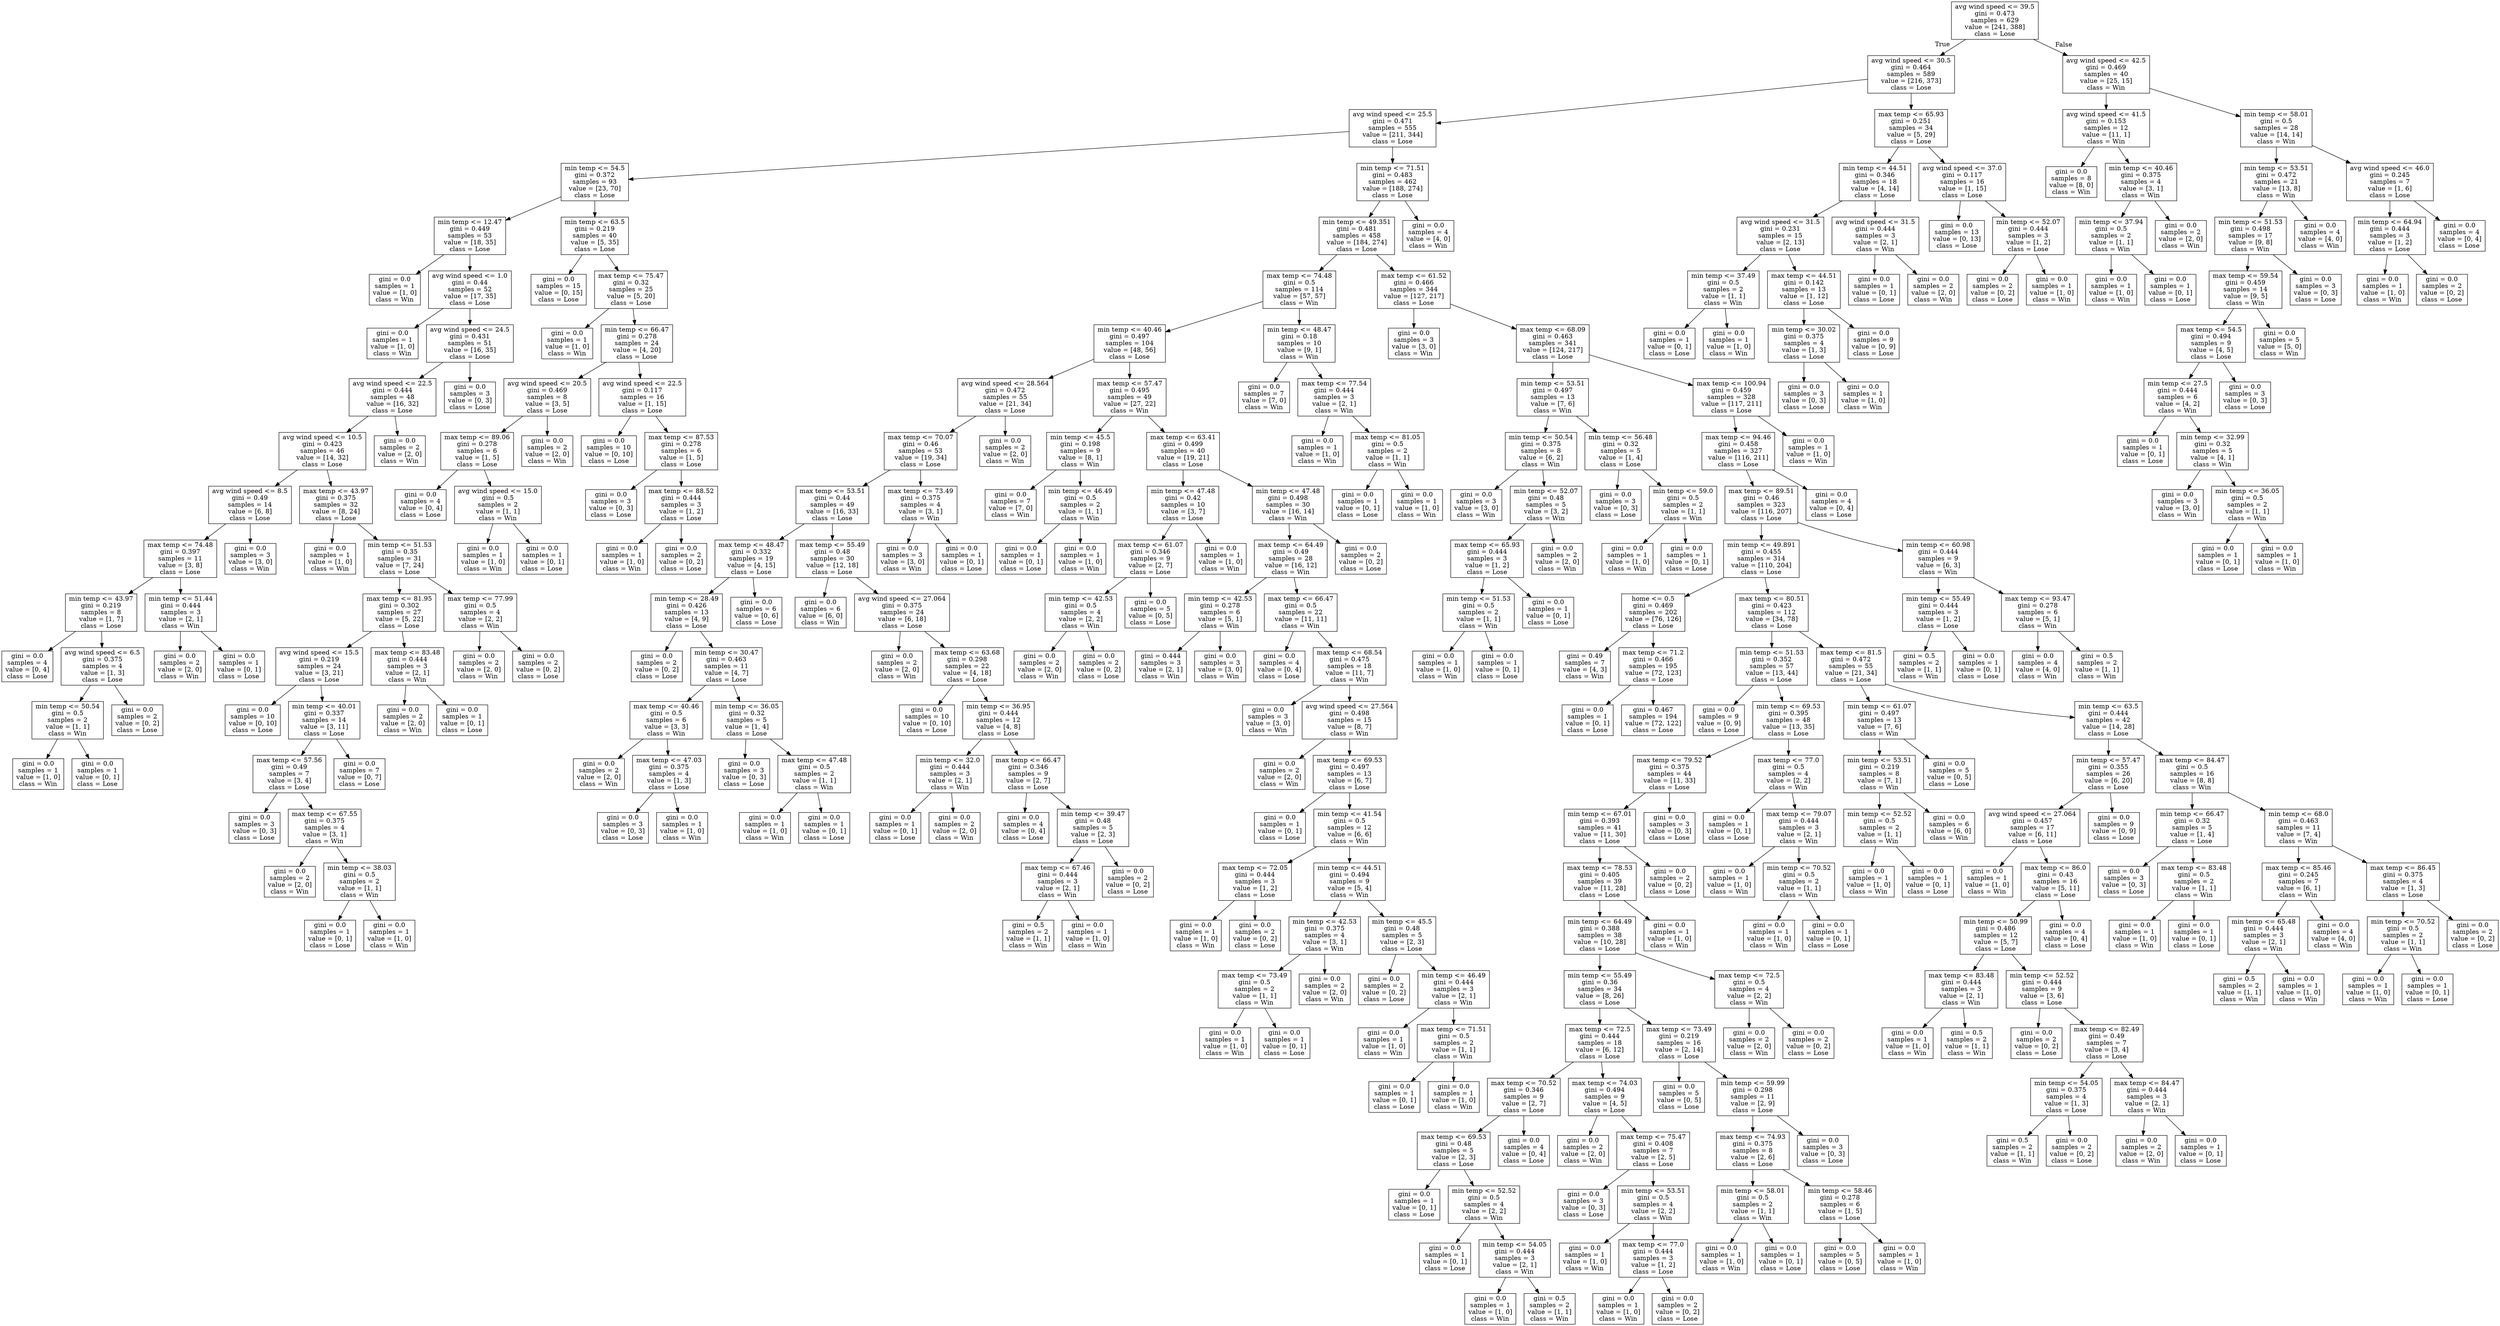 digraph Tree {
node [shape=box] ;
0 [label="avg wind speed <= 39.5\ngini = 0.473\nsamples = 629\nvalue = [241, 388]\nclass = Lose"] ;
1 [label="avg wind speed <= 30.5\ngini = 0.464\nsamples = 589\nvalue = [216, 373]\nclass = Lose"] ;
0 -> 1 [labeldistance=2.5, labelangle=45, headlabel="True"] ;
2 [label="avg wind speed <= 25.5\ngini = 0.471\nsamples = 555\nvalue = [211, 344]\nclass = Lose"] ;
1 -> 2 ;
3 [label="min temp <= 54.5\ngini = 0.372\nsamples = 93\nvalue = [23, 70]\nclass = Lose"] ;
2 -> 3 ;
4 [label="min temp <= 12.47\ngini = 0.449\nsamples = 53\nvalue = [18, 35]\nclass = Lose"] ;
3 -> 4 ;
5 [label="gini = 0.0\nsamples = 1\nvalue = [1, 0]\nclass = Win"] ;
4 -> 5 ;
6 [label="avg wind speed <= 1.0\ngini = 0.44\nsamples = 52\nvalue = [17, 35]\nclass = Lose"] ;
4 -> 6 ;
7 [label="gini = 0.0\nsamples = 1\nvalue = [1, 0]\nclass = Win"] ;
6 -> 7 ;
8 [label="avg wind speed <= 24.5\ngini = 0.431\nsamples = 51\nvalue = [16, 35]\nclass = Lose"] ;
6 -> 8 ;
9 [label="avg wind speed <= 22.5\ngini = 0.444\nsamples = 48\nvalue = [16, 32]\nclass = Lose"] ;
8 -> 9 ;
10 [label="avg wind speed <= 10.5\ngini = 0.423\nsamples = 46\nvalue = [14, 32]\nclass = Lose"] ;
9 -> 10 ;
11 [label="avg wind speed <= 8.5\ngini = 0.49\nsamples = 14\nvalue = [6, 8]\nclass = Lose"] ;
10 -> 11 ;
12 [label="max temp <= 74.48\ngini = 0.397\nsamples = 11\nvalue = [3, 8]\nclass = Lose"] ;
11 -> 12 ;
13 [label="min temp <= 43.97\ngini = 0.219\nsamples = 8\nvalue = [1, 7]\nclass = Lose"] ;
12 -> 13 ;
14 [label="gini = 0.0\nsamples = 4\nvalue = [0, 4]\nclass = Lose"] ;
13 -> 14 ;
15 [label="avg wind speed <= 6.5\ngini = 0.375\nsamples = 4\nvalue = [1, 3]\nclass = Lose"] ;
13 -> 15 ;
16 [label="min temp <= 50.54\ngini = 0.5\nsamples = 2\nvalue = [1, 1]\nclass = Win"] ;
15 -> 16 ;
17 [label="gini = 0.0\nsamples = 1\nvalue = [1, 0]\nclass = Win"] ;
16 -> 17 ;
18 [label="gini = 0.0\nsamples = 1\nvalue = [0, 1]\nclass = Lose"] ;
16 -> 18 ;
19 [label="gini = 0.0\nsamples = 2\nvalue = [0, 2]\nclass = Lose"] ;
15 -> 19 ;
20 [label="min temp <= 51.44\ngini = 0.444\nsamples = 3\nvalue = [2, 1]\nclass = Win"] ;
12 -> 20 ;
21 [label="gini = 0.0\nsamples = 2\nvalue = [2, 0]\nclass = Win"] ;
20 -> 21 ;
22 [label="gini = 0.0\nsamples = 1\nvalue = [0, 1]\nclass = Lose"] ;
20 -> 22 ;
23 [label="gini = 0.0\nsamples = 3\nvalue = [3, 0]\nclass = Win"] ;
11 -> 23 ;
24 [label="max temp <= 43.97\ngini = 0.375\nsamples = 32\nvalue = [8, 24]\nclass = Lose"] ;
10 -> 24 ;
25 [label="gini = 0.0\nsamples = 1\nvalue = [1, 0]\nclass = Win"] ;
24 -> 25 ;
26 [label="min temp <= 51.53\ngini = 0.35\nsamples = 31\nvalue = [7, 24]\nclass = Lose"] ;
24 -> 26 ;
27 [label="max temp <= 81.95\ngini = 0.302\nsamples = 27\nvalue = [5, 22]\nclass = Lose"] ;
26 -> 27 ;
28 [label="avg wind speed <= 15.5\ngini = 0.219\nsamples = 24\nvalue = [3, 21]\nclass = Lose"] ;
27 -> 28 ;
29 [label="gini = 0.0\nsamples = 10\nvalue = [0, 10]\nclass = Lose"] ;
28 -> 29 ;
30 [label="min temp <= 40.01\ngini = 0.337\nsamples = 14\nvalue = [3, 11]\nclass = Lose"] ;
28 -> 30 ;
31 [label="max temp <= 57.56\ngini = 0.49\nsamples = 7\nvalue = [3, 4]\nclass = Lose"] ;
30 -> 31 ;
32 [label="gini = 0.0\nsamples = 3\nvalue = [0, 3]\nclass = Lose"] ;
31 -> 32 ;
33 [label="max temp <= 67.55\ngini = 0.375\nsamples = 4\nvalue = [3, 1]\nclass = Win"] ;
31 -> 33 ;
34 [label="gini = 0.0\nsamples = 2\nvalue = [2, 0]\nclass = Win"] ;
33 -> 34 ;
35 [label="min temp <= 38.03\ngini = 0.5\nsamples = 2\nvalue = [1, 1]\nclass = Win"] ;
33 -> 35 ;
36 [label="gini = 0.0\nsamples = 1\nvalue = [0, 1]\nclass = Lose"] ;
35 -> 36 ;
37 [label="gini = 0.0\nsamples = 1\nvalue = [1, 0]\nclass = Win"] ;
35 -> 37 ;
38 [label="gini = 0.0\nsamples = 7\nvalue = [0, 7]\nclass = Lose"] ;
30 -> 38 ;
39 [label="max temp <= 83.48\ngini = 0.444\nsamples = 3\nvalue = [2, 1]\nclass = Win"] ;
27 -> 39 ;
40 [label="gini = 0.0\nsamples = 2\nvalue = [2, 0]\nclass = Win"] ;
39 -> 40 ;
41 [label="gini = 0.0\nsamples = 1\nvalue = [0, 1]\nclass = Lose"] ;
39 -> 41 ;
42 [label="max temp <= 77.99\ngini = 0.5\nsamples = 4\nvalue = [2, 2]\nclass = Win"] ;
26 -> 42 ;
43 [label="gini = 0.0\nsamples = 2\nvalue = [2, 0]\nclass = Win"] ;
42 -> 43 ;
44 [label="gini = 0.0\nsamples = 2\nvalue = [0, 2]\nclass = Lose"] ;
42 -> 44 ;
45 [label="gini = 0.0\nsamples = 2\nvalue = [2, 0]\nclass = Win"] ;
9 -> 45 ;
46 [label="gini = 0.0\nsamples = 3\nvalue = [0, 3]\nclass = Lose"] ;
8 -> 46 ;
47 [label="min temp <= 63.5\ngini = 0.219\nsamples = 40\nvalue = [5, 35]\nclass = Lose"] ;
3 -> 47 ;
48 [label="gini = 0.0\nsamples = 15\nvalue = [0, 15]\nclass = Lose"] ;
47 -> 48 ;
49 [label="max temp <= 75.47\ngini = 0.32\nsamples = 25\nvalue = [5, 20]\nclass = Lose"] ;
47 -> 49 ;
50 [label="gini = 0.0\nsamples = 1\nvalue = [1, 0]\nclass = Win"] ;
49 -> 50 ;
51 [label="min temp <= 66.47\ngini = 0.278\nsamples = 24\nvalue = [4, 20]\nclass = Lose"] ;
49 -> 51 ;
52 [label="avg wind speed <= 20.5\ngini = 0.469\nsamples = 8\nvalue = [3, 5]\nclass = Lose"] ;
51 -> 52 ;
53 [label="max temp <= 89.06\ngini = 0.278\nsamples = 6\nvalue = [1, 5]\nclass = Lose"] ;
52 -> 53 ;
54 [label="gini = 0.0\nsamples = 4\nvalue = [0, 4]\nclass = Lose"] ;
53 -> 54 ;
55 [label="avg wind speed <= 15.0\ngini = 0.5\nsamples = 2\nvalue = [1, 1]\nclass = Win"] ;
53 -> 55 ;
56 [label="gini = 0.0\nsamples = 1\nvalue = [1, 0]\nclass = Win"] ;
55 -> 56 ;
57 [label="gini = 0.0\nsamples = 1\nvalue = [0, 1]\nclass = Lose"] ;
55 -> 57 ;
58 [label="gini = 0.0\nsamples = 2\nvalue = [2, 0]\nclass = Win"] ;
52 -> 58 ;
59 [label="avg wind speed <= 22.5\ngini = 0.117\nsamples = 16\nvalue = [1, 15]\nclass = Lose"] ;
51 -> 59 ;
60 [label="gini = 0.0\nsamples = 10\nvalue = [0, 10]\nclass = Lose"] ;
59 -> 60 ;
61 [label="max temp <= 87.53\ngini = 0.278\nsamples = 6\nvalue = [1, 5]\nclass = Lose"] ;
59 -> 61 ;
62 [label="gini = 0.0\nsamples = 3\nvalue = [0, 3]\nclass = Lose"] ;
61 -> 62 ;
63 [label="max temp <= 88.52\ngini = 0.444\nsamples = 3\nvalue = [1, 2]\nclass = Lose"] ;
61 -> 63 ;
64 [label="gini = 0.0\nsamples = 1\nvalue = [1, 0]\nclass = Win"] ;
63 -> 64 ;
65 [label="gini = 0.0\nsamples = 2\nvalue = [0, 2]\nclass = Lose"] ;
63 -> 65 ;
66 [label="min temp <= 71.51\ngini = 0.483\nsamples = 462\nvalue = [188, 274]\nclass = Lose"] ;
2 -> 66 ;
67 [label="min temp <= 49.351\ngini = 0.481\nsamples = 458\nvalue = [184, 274]\nclass = Lose"] ;
66 -> 67 ;
68 [label="max temp <= 74.48\ngini = 0.5\nsamples = 114\nvalue = [57, 57]\nclass = Win"] ;
67 -> 68 ;
69 [label="min temp <= 40.46\ngini = 0.497\nsamples = 104\nvalue = [48, 56]\nclass = Lose"] ;
68 -> 69 ;
70 [label="avg wind speed <= 28.564\ngini = 0.472\nsamples = 55\nvalue = [21, 34]\nclass = Lose"] ;
69 -> 70 ;
71 [label="max temp <= 70.07\ngini = 0.46\nsamples = 53\nvalue = [19, 34]\nclass = Lose"] ;
70 -> 71 ;
72 [label="max temp <= 53.51\ngini = 0.44\nsamples = 49\nvalue = [16, 33]\nclass = Lose"] ;
71 -> 72 ;
73 [label="max temp <= 48.47\ngini = 0.332\nsamples = 19\nvalue = [4, 15]\nclass = Lose"] ;
72 -> 73 ;
74 [label="min temp <= 28.49\ngini = 0.426\nsamples = 13\nvalue = [4, 9]\nclass = Lose"] ;
73 -> 74 ;
75 [label="gini = 0.0\nsamples = 2\nvalue = [0, 2]\nclass = Lose"] ;
74 -> 75 ;
76 [label="min temp <= 30.47\ngini = 0.463\nsamples = 11\nvalue = [4, 7]\nclass = Lose"] ;
74 -> 76 ;
77 [label="max temp <= 40.46\ngini = 0.5\nsamples = 6\nvalue = [3, 3]\nclass = Win"] ;
76 -> 77 ;
78 [label="gini = 0.0\nsamples = 2\nvalue = [2, 0]\nclass = Win"] ;
77 -> 78 ;
79 [label="max temp <= 47.03\ngini = 0.375\nsamples = 4\nvalue = [1, 3]\nclass = Lose"] ;
77 -> 79 ;
80 [label="gini = 0.0\nsamples = 3\nvalue = [0, 3]\nclass = Lose"] ;
79 -> 80 ;
81 [label="gini = 0.0\nsamples = 1\nvalue = [1, 0]\nclass = Win"] ;
79 -> 81 ;
82 [label="min temp <= 36.05\ngini = 0.32\nsamples = 5\nvalue = [1, 4]\nclass = Lose"] ;
76 -> 82 ;
83 [label="gini = 0.0\nsamples = 3\nvalue = [0, 3]\nclass = Lose"] ;
82 -> 83 ;
84 [label="max temp <= 47.48\ngini = 0.5\nsamples = 2\nvalue = [1, 1]\nclass = Win"] ;
82 -> 84 ;
85 [label="gini = 0.0\nsamples = 1\nvalue = [1, 0]\nclass = Win"] ;
84 -> 85 ;
86 [label="gini = 0.0\nsamples = 1\nvalue = [0, 1]\nclass = Lose"] ;
84 -> 86 ;
87 [label="gini = 0.0\nsamples = 6\nvalue = [0, 6]\nclass = Lose"] ;
73 -> 87 ;
88 [label="max temp <= 55.49\ngini = 0.48\nsamples = 30\nvalue = [12, 18]\nclass = Lose"] ;
72 -> 88 ;
89 [label="gini = 0.0\nsamples = 6\nvalue = [6, 0]\nclass = Win"] ;
88 -> 89 ;
90 [label="avg wind speed <= 27.064\ngini = 0.375\nsamples = 24\nvalue = [6, 18]\nclass = Lose"] ;
88 -> 90 ;
91 [label="gini = 0.0\nsamples = 2\nvalue = [2, 0]\nclass = Win"] ;
90 -> 91 ;
92 [label="max temp <= 63.68\ngini = 0.298\nsamples = 22\nvalue = [4, 18]\nclass = Lose"] ;
90 -> 92 ;
93 [label="gini = 0.0\nsamples = 10\nvalue = [0, 10]\nclass = Lose"] ;
92 -> 93 ;
94 [label="min temp <= 36.95\ngini = 0.444\nsamples = 12\nvalue = [4, 8]\nclass = Lose"] ;
92 -> 94 ;
95 [label="min temp <= 32.0\ngini = 0.444\nsamples = 3\nvalue = [2, 1]\nclass = Win"] ;
94 -> 95 ;
96 [label="gini = 0.0\nsamples = 1\nvalue = [0, 1]\nclass = Lose"] ;
95 -> 96 ;
97 [label="gini = 0.0\nsamples = 2\nvalue = [2, 0]\nclass = Win"] ;
95 -> 97 ;
98 [label="max temp <= 66.47\ngini = 0.346\nsamples = 9\nvalue = [2, 7]\nclass = Lose"] ;
94 -> 98 ;
99 [label="gini = 0.0\nsamples = 4\nvalue = [0, 4]\nclass = Lose"] ;
98 -> 99 ;
100 [label="min temp <= 39.47\ngini = 0.48\nsamples = 5\nvalue = [2, 3]\nclass = Lose"] ;
98 -> 100 ;
101 [label="max temp <= 67.46\ngini = 0.444\nsamples = 3\nvalue = [2, 1]\nclass = Win"] ;
100 -> 101 ;
102 [label="gini = 0.5\nsamples = 2\nvalue = [1, 1]\nclass = Win"] ;
101 -> 102 ;
103 [label="gini = 0.0\nsamples = 1\nvalue = [1, 0]\nclass = Win"] ;
101 -> 103 ;
104 [label="gini = 0.0\nsamples = 2\nvalue = [0, 2]\nclass = Lose"] ;
100 -> 104 ;
105 [label="max temp <= 73.49\ngini = 0.375\nsamples = 4\nvalue = [3, 1]\nclass = Win"] ;
71 -> 105 ;
106 [label="gini = 0.0\nsamples = 3\nvalue = [3, 0]\nclass = Win"] ;
105 -> 106 ;
107 [label="gini = 0.0\nsamples = 1\nvalue = [0, 1]\nclass = Lose"] ;
105 -> 107 ;
108 [label="gini = 0.0\nsamples = 2\nvalue = [2, 0]\nclass = Win"] ;
70 -> 108 ;
109 [label="max temp <= 57.47\ngini = 0.495\nsamples = 49\nvalue = [27, 22]\nclass = Win"] ;
69 -> 109 ;
110 [label="min temp <= 45.5\ngini = 0.198\nsamples = 9\nvalue = [8, 1]\nclass = Win"] ;
109 -> 110 ;
111 [label="gini = 0.0\nsamples = 7\nvalue = [7, 0]\nclass = Win"] ;
110 -> 111 ;
112 [label="min temp <= 46.49\ngini = 0.5\nsamples = 2\nvalue = [1, 1]\nclass = Win"] ;
110 -> 112 ;
113 [label="gini = 0.0\nsamples = 1\nvalue = [0, 1]\nclass = Lose"] ;
112 -> 113 ;
114 [label="gini = 0.0\nsamples = 1\nvalue = [1, 0]\nclass = Win"] ;
112 -> 114 ;
115 [label="max temp <= 63.41\ngini = 0.499\nsamples = 40\nvalue = [19, 21]\nclass = Lose"] ;
109 -> 115 ;
116 [label="min temp <= 47.48\ngini = 0.42\nsamples = 10\nvalue = [3, 7]\nclass = Lose"] ;
115 -> 116 ;
117 [label="max temp <= 61.07\ngini = 0.346\nsamples = 9\nvalue = [2, 7]\nclass = Lose"] ;
116 -> 117 ;
118 [label="min temp <= 42.53\ngini = 0.5\nsamples = 4\nvalue = [2, 2]\nclass = Win"] ;
117 -> 118 ;
119 [label="gini = 0.0\nsamples = 2\nvalue = [2, 0]\nclass = Win"] ;
118 -> 119 ;
120 [label="gini = 0.0\nsamples = 2\nvalue = [0, 2]\nclass = Lose"] ;
118 -> 120 ;
121 [label="gini = 0.0\nsamples = 5\nvalue = [0, 5]\nclass = Lose"] ;
117 -> 121 ;
122 [label="gini = 0.0\nsamples = 1\nvalue = [1, 0]\nclass = Win"] ;
116 -> 122 ;
123 [label="min temp <= 47.48\ngini = 0.498\nsamples = 30\nvalue = [16, 14]\nclass = Win"] ;
115 -> 123 ;
124 [label="max temp <= 64.49\ngini = 0.49\nsamples = 28\nvalue = [16, 12]\nclass = Win"] ;
123 -> 124 ;
125 [label="min temp <= 42.53\ngini = 0.278\nsamples = 6\nvalue = [5, 1]\nclass = Win"] ;
124 -> 125 ;
126 [label="gini = 0.444\nsamples = 3\nvalue = [2, 1]\nclass = Win"] ;
125 -> 126 ;
127 [label="gini = 0.0\nsamples = 3\nvalue = [3, 0]\nclass = Win"] ;
125 -> 127 ;
128 [label="max temp <= 66.47\ngini = 0.5\nsamples = 22\nvalue = [11, 11]\nclass = Win"] ;
124 -> 128 ;
129 [label="gini = 0.0\nsamples = 4\nvalue = [0, 4]\nclass = Lose"] ;
128 -> 129 ;
130 [label="max temp <= 68.54\ngini = 0.475\nsamples = 18\nvalue = [11, 7]\nclass = Win"] ;
128 -> 130 ;
131 [label="gini = 0.0\nsamples = 3\nvalue = [3, 0]\nclass = Win"] ;
130 -> 131 ;
132 [label="avg wind speed <= 27.564\ngini = 0.498\nsamples = 15\nvalue = [8, 7]\nclass = Win"] ;
130 -> 132 ;
133 [label="gini = 0.0\nsamples = 2\nvalue = [2, 0]\nclass = Win"] ;
132 -> 133 ;
134 [label="max temp <= 69.53\ngini = 0.497\nsamples = 13\nvalue = [6, 7]\nclass = Lose"] ;
132 -> 134 ;
135 [label="gini = 0.0\nsamples = 1\nvalue = [0, 1]\nclass = Lose"] ;
134 -> 135 ;
136 [label="min temp <= 41.54\ngini = 0.5\nsamples = 12\nvalue = [6, 6]\nclass = Win"] ;
134 -> 136 ;
137 [label="max temp <= 72.05\ngini = 0.444\nsamples = 3\nvalue = [1, 2]\nclass = Lose"] ;
136 -> 137 ;
138 [label="gini = 0.0\nsamples = 1\nvalue = [1, 0]\nclass = Win"] ;
137 -> 138 ;
139 [label="gini = 0.0\nsamples = 2\nvalue = [0, 2]\nclass = Lose"] ;
137 -> 139 ;
140 [label="min temp <= 44.51\ngini = 0.494\nsamples = 9\nvalue = [5, 4]\nclass = Win"] ;
136 -> 140 ;
141 [label="min temp <= 42.53\ngini = 0.375\nsamples = 4\nvalue = [3, 1]\nclass = Win"] ;
140 -> 141 ;
142 [label="max temp <= 73.49\ngini = 0.5\nsamples = 2\nvalue = [1, 1]\nclass = Win"] ;
141 -> 142 ;
143 [label="gini = 0.0\nsamples = 1\nvalue = [1, 0]\nclass = Win"] ;
142 -> 143 ;
144 [label="gini = 0.0\nsamples = 1\nvalue = [0, 1]\nclass = Lose"] ;
142 -> 144 ;
145 [label="gini = 0.0\nsamples = 2\nvalue = [2, 0]\nclass = Win"] ;
141 -> 145 ;
146 [label="min temp <= 45.5\ngini = 0.48\nsamples = 5\nvalue = [2, 3]\nclass = Lose"] ;
140 -> 146 ;
147 [label="gini = 0.0\nsamples = 2\nvalue = [0, 2]\nclass = Lose"] ;
146 -> 147 ;
148 [label="min temp <= 46.49\ngini = 0.444\nsamples = 3\nvalue = [2, 1]\nclass = Win"] ;
146 -> 148 ;
149 [label="gini = 0.0\nsamples = 1\nvalue = [1, 0]\nclass = Win"] ;
148 -> 149 ;
150 [label="max temp <= 71.51\ngini = 0.5\nsamples = 2\nvalue = [1, 1]\nclass = Win"] ;
148 -> 150 ;
151 [label="gini = 0.0\nsamples = 1\nvalue = [0, 1]\nclass = Lose"] ;
150 -> 151 ;
152 [label="gini = 0.0\nsamples = 1\nvalue = [1, 0]\nclass = Win"] ;
150 -> 152 ;
153 [label="gini = 0.0\nsamples = 2\nvalue = [0, 2]\nclass = Lose"] ;
123 -> 153 ;
154 [label="min temp <= 48.47\ngini = 0.18\nsamples = 10\nvalue = [9, 1]\nclass = Win"] ;
68 -> 154 ;
155 [label="gini = 0.0\nsamples = 7\nvalue = [7, 0]\nclass = Win"] ;
154 -> 155 ;
156 [label="max temp <= 77.54\ngini = 0.444\nsamples = 3\nvalue = [2, 1]\nclass = Win"] ;
154 -> 156 ;
157 [label="gini = 0.0\nsamples = 1\nvalue = [1, 0]\nclass = Win"] ;
156 -> 157 ;
158 [label="max temp <= 81.05\ngini = 0.5\nsamples = 2\nvalue = [1, 1]\nclass = Win"] ;
156 -> 158 ;
159 [label="gini = 0.0\nsamples = 1\nvalue = [0, 1]\nclass = Lose"] ;
158 -> 159 ;
160 [label="gini = 0.0\nsamples = 1\nvalue = [1, 0]\nclass = Win"] ;
158 -> 160 ;
161 [label="max temp <= 61.52\ngini = 0.466\nsamples = 344\nvalue = [127, 217]\nclass = Lose"] ;
67 -> 161 ;
162 [label="gini = 0.0\nsamples = 3\nvalue = [3, 0]\nclass = Win"] ;
161 -> 162 ;
163 [label="max temp <= 68.09\ngini = 0.463\nsamples = 341\nvalue = [124, 217]\nclass = Lose"] ;
161 -> 163 ;
164 [label="min temp <= 53.51\ngini = 0.497\nsamples = 13\nvalue = [7, 6]\nclass = Win"] ;
163 -> 164 ;
165 [label="min temp <= 50.54\ngini = 0.375\nsamples = 8\nvalue = [6, 2]\nclass = Win"] ;
164 -> 165 ;
166 [label="gini = 0.0\nsamples = 3\nvalue = [3, 0]\nclass = Win"] ;
165 -> 166 ;
167 [label="min temp <= 52.07\ngini = 0.48\nsamples = 5\nvalue = [3, 2]\nclass = Win"] ;
165 -> 167 ;
168 [label="max temp <= 65.93\ngini = 0.444\nsamples = 3\nvalue = [1, 2]\nclass = Lose"] ;
167 -> 168 ;
169 [label="min temp <= 51.53\ngini = 0.5\nsamples = 2\nvalue = [1, 1]\nclass = Win"] ;
168 -> 169 ;
170 [label="gini = 0.0\nsamples = 1\nvalue = [1, 0]\nclass = Win"] ;
169 -> 170 ;
171 [label="gini = 0.0\nsamples = 1\nvalue = [0, 1]\nclass = Lose"] ;
169 -> 171 ;
172 [label="gini = 0.0\nsamples = 1\nvalue = [0, 1]\nclass = Lose"] ;
168 -> 172 ;
173 [label="gini = 0.0\nsamples = 2\nvalue = [2, 0]\nclass = Win"] ;
167 -> 173 ;
174 [label="min temp <= 56.48\ngini = 0.32\nsamples = 5\nvalue = [1, 4]\nclass = Lose"] ;
164 -> 174 ;
175 [label="gini = 0.0\nsamples = 3\nvalue = [0, 3]\nclass = Lose"] ;
174 -> 175 ;
176 [label="min temp <= 59.0\ngini = 0.5\nsamples = 2\nvalue = [1, 1]\nclass = Win"] ;
174 -> 176 ;
177 [label="gini = 0.0\nsamples = 1\nvalue = [1, 0]\nclass = Win"] ;
176 -> 177 ;
178 [label="gini = 0.0\nsamples = 1\nvalue = [0, 1]\nclass = Lose"] ;
176 -> 178 ;
179 [label="max temp <= 100.94\ngini = 0.459\nsamples = 328\nvalue = [117, 211]\nclass = Lose"] ;
163 -> 179 ;
180 [label="max temp <= 94.46\ngini = 0.458\nsamples = 327\nvalue = [116, 211]\nclass = Lose"] ;
179 -> 180 ;
181 [label="max temp <= 89.51\ngini = 0.46\nsamples = 323\nvalue = [116, 207]\nclass = Lose"] ;
180 -> 181 ;
182 [label="min temp <= 49.891\ngini = 0.455\nsamples = 314\nvalue = [110, 204]\nclass = Lose"] ;
181 -> 182 ;
183 [label="home <= 0.5\ngini = 0.469\nsamples = 202\nvalue = [76, 126]\nclass = Lose"] ;
182 -> 183 ;
184 [label="gini = 0.49\nsamples = 7\nvalue = [4, 3]\nclass = Win"] ;
183 -> 184 ;
185 [label="max temp <= 71.2\ngini = 0.466\nsamples = 195\nvalue = [72, 123]\nclass = Lose"] ;
183 -> 185 ;
186 [label="gini = 0.0\nsamples = 1\nvalue = [0, 1]\nclass = Lose"] ;
185 -> 186 ;
187 [label="gini = 0.467\nsamples = 194\nvalue = [72, 122]\nclass = Lose"] ;
185 -> 187 ;
188 [label="max temp <= 80.51\ngini = 0.423\nsamples = 112\nvalue = [34, 78]\nclass = Lose"] ;
182 -> 188 ;
189 [label="min temp <= 51.53\ngini = 0.352\nsamples = 57\nvalue = [13, 44]\nclass = Lose"] ;
188 -> 189 ;
190 [label="gini = 0.0\nsamples = 9\nvalue = [0, 9]\nclass = Lose"] ;
189 -> 190 ;
191 [label="min temp <= 69.53\ngini = 0.395\nsamples = 48\nvalue = [13, 35]\nclass = Lose"] ;
189 -> 191 ;
192 [label="max temp <= 79.52\ngini = 0.375\nsamples = 44\nvalue = [11, 33]\nclass = Lose"] ;
191 -> 192 ;
193 [label="min temp <= 67.01\ngini = 0.393\nsamples = 41\nvalue = [11, 30]\nclass = Lose"] ;
192 -> 193 ;
194 [label="max temp <= 78.53\ngini = 0.405\nsamples = 39\nvalue = [11, 28]\nclass = Lose"] ;
193 -> 194 ;
195 [label="min temp <= 64.49\ngini = 0.388\nsamples = 38\nvalue = [10, 28]\nclass = Lose"] ;
194 -> 195 ;
196 [label="min temp <= 55.49\ngini = 0.36\nsamples = 34\nvalue = [8, 26]\nclass = Lose"] ;
195 -> 196 ;
197 [label="max temp <= 72.5\ngini = 0.444\nsamples = 18\nvalue = [6, 12]\nclass = Lose"] ;
196 -> 197 ;
198 [label="max temp <= 70.52\ngini = 0.346\nsamples = 9\nvalue = [2, 7]\nclass = Lose"] ;
197 -> 198 ;
199 [label="max temp <= 69.53\ngini = 0.48\nsamples = 5\nvalue = [2, 3]\nclass = Lose"] ;
198 -> 199 ;
200 [label="gini = 0.0\nsamples = 1\nvalue = [0, 1]\nclass = Lose"] ;
199 -> 200 ;
201 [label="min temp <= 52.52\ngini = 0.5\nsamples = 4\nvalue = [2, 2]\nclass = Win"] ;
199 -> 201 ;
202 [label="gini = 0.0\nsamples = 1\nvalue = [0, 1]\nclass = Lose"] ;
201 -> 202 ;
203 [label="min temp <= 54.05\ngini = 0.444\nsamples = 3\nvalue = [2, 1]\nclass = Win"] ;
201 -> 203 ;
204 [label="gini = 0.0\nsamples = 1\nvalue = [1, 0]\nclass = Win"] ;
203 -> 204 ;
205 [label="gini = 0.5\nsamples = 2\nvalue = [1, 1]\nclass = Win"] ;
203 -> 205 ;
206 [label="gini = 0.0\nsamples = 4\nvalue = [0, 4]\nclass = Lose"] ;
198 -> 206 ;
207 [label="max temp <= 74.03\ngini = 0.494\nsamples = 9\nvalue = [4, 5]\nclass = Lose"] ;
197 -> 207 ;
208 [label="gini = 0.0\nsamples = 2\nvalue = [2, 0]\nclass = Win"] ;
207 -> 208 ;
209 [label="max temp <= 75.47\ngini = 0.408\nsamples = 7\nvalue = [2, 5]\nclass = Lose"] ;
207 -> 209 ;
210 [label="gini = 0.0\nsamples = 3\nvalue = [0, 3]\nclass = Lose"] ;
209 -> 210 ;
211 [label="min temp <= 53.51\ngini = 0.5\nsamples = 4\nvalue = [2, 2]\nclass = Win"] ;
209 -> 211 ;
212 [label="gini = 0.0\nsamples = 1\nvalue = [1, 0]\nclass = Win"] ;
211 -> 212 ;
213 [label="max temp <= 77.0\ngini = 0.444\nsamples = 3\nvalue = [1, 2]\nclass = Lose"] ;
211 -> 213 ;
214 [label="gini = 0.0\nsamples = 1\nvalue = [1, 0]\nclass = Win"] ;
213 -> 214 ;
215 [label="gini = 0.0\nsamples = 2\nvalue = [0, 2]\nclass = Lose"] ;
213 -> 215 ;
216 [label="max temp <= 73.49\ngini = 0.219\nsamples = 16\nvalue = [2, 14]\nclass = Lose"] ;
196 -> 216 ;
217 [label="gini = 0.0\nsamples = 5\nvalue = [0, 5]\nclass = Lose"] ;
216 -> 217 ;
218 [label="min temp <= 59.99\ngini = 0.298\nsamples = 11\nvalue = [2, 9]\nclass = Lose"] ;
216 -> 218 ;
219 [label="max temp <= 74.93\ngini = 0.375\nsamples = 8\nvalue = [2, 6]\nclass = Lose"] ;
218 -> 219 ;
220 [label="min temp <= 58.01\ngini = 0.5\nsamples = 2\nvalue = [1, 1]\nclass = Win"] ;
219 -> 220 ;
221 [label="gini = 0.0\nsamples = 1\nvalue = [1, 0]\nclass = Win"] ;
220 -> 221 ;
222 [label="gini = 0.0\nsamples = 1\nvalue = [0, 1]\nclass = Lose"] ;
220 -> 222 ;
223 [label="min temp <= 58.46\ngini = 0.278\nsamples = 6\nvalue = [1, 5]\nclass = Lose"] ;
219 -> 223 ;
224 [label="gini = 0.0\nsamples = 5\nvalue = [0, 5]\nclass = Lose"] ;
223 -> 224 ;
225 [label="gini = 0.0\nsamples = 1\nvalue = [1, 0]\nclass = Win"] ;
223 -> 225 ;
226 [label="gini = 0.0\nsamples = 3\nvalue = [0, 3]\nclass = Lose"] ;
218 -> 226 ;
227 [label="max temp <= 72.5\ngini = 0.5\nsamples = 4\nvalue = [2, 2]\nclass = Win"] ;
195 -> 227 ;
228 [label="gini = 0.0\nsamples = 2\nvalue = [2, 0]\nclass = Win"] ;
227 -> 228 ;
229 [label="gini = 0.0\nsamples = 2\nvalue = [0, 2]\nclass = Lose"] ;
227 -> 229 ;
230 [label="gini = 0.0\nsamples = 1\nvalue = [1, 0]\nclass = Win"] ;
194 -> 230 ;
231 [label="gini = 0.0\nsamples = 2\nvalue = [0, 2]\nclass = Lose"] ;
193 -> 231 ;
232 [label="gini = 0.0\nsamples = 3\nvalue = [0, 3]\nclass = Lose"] ;
192 -> 232 ;
233 [label="max temp <= 77.0\ngini = 0.5\nsamples = 4\nvalue = [2, 2]\nclass = Win"] ;
191 -> 233 ;
234 [label="gini = 0.0\nsamples = 1\nvalue = [0, 1]\nclass = Lose"] ;
233 -> 234 ;
235 [label="max temp <= 79.07\ngini = 0.444\nsamples = 3\nvalue = [2, 1]\nclass = Win"] ;
233 -> 235 ;
236 [label="gini = 0.0\nsamples = 1\nvalue = [1, 0]\nclass = Win"] ;
235 -> 236 ;
237 [label="min temp <= 70.52\ngini = 0.5\nsamples = 2\nvalue = [1, 1]\nclass = Win"] ;
235 -> 237 ;
238 [label="gini = 0.0\nsamples = 1\nvalue = [1, 0]\nclass = Win"] ;
237 -> 238 ;
239 [label="gini = 0.0\nsamples = 1\nvalue = [0, 1]\nclass = Lose"] ;
237 -> 239 ;
240 [label="max temp <= 81.5\ngini = 0.472\nsamples = 55\nvalue = [21, 34]\nclass = Lose"] ;
188 -> 240 ;
241 [label="min temp <= 61.07\ngini = 0.497\nsamples = 13\nvalue = [7, 6]\nclass = Win"] ;
240 -> 241 ;
242 [label="min temp <= 53.51\ngini = 0.219\nsamples = 8\nvalue = [7, 1]\nclass = Win"] ;
241 -> 242 ;
243 [label="min temp <= 52.52\ngini = 0.5\nsamples = 2\nvalue = [1, 1]\nclass = Win"] ;
242 -> 243 ;
244 [label="gini = 0.0\nsamples = 1\nvalue = [1, 0]\nclass = Win"] ;
243 -> 244 ;
245 [label="gini = 0.0\nsamples = 1\nvalue = [0, 1]\nclass = Lose"] ;
243 -> 245 ;
246 [label="gini = 0.0\nsamples = 6\nvalue = [6, 0]\nclass = Win"] ;
242 -> 246 ;
247 [label="gini = 0.0\nsamples = 5\nvalue = [0, 5]\nclass = Lose"] ;
241 -> 247 ;
248 [label="min temp <= 63.5\ngini = 0.444\nsamples = 42\nvalue = [14, 28]\nclass = Lose"] ;
240 -> 248 ;
249 [label="min temp <= 57.47\ngini = 0.355\nsamples = 26\nvalue = [6, 20]\nclass = Lose"] ;
248 -> 249 ;
250 [label="avg wind speed <= 27.064\ngini = 0.457\nsamples = 17\nvalue = [6, 11]\nclass = Lose"] ;
249 -> 250 ;
251 [label="gini = 0.0\nsamples = 1\nvalue = [1, 0]\nclass = Win"] ;
250 -> 251 ;
252 [label="max temp <= 86.0\ngini = 0.43\nsamples = 16\nvalue = [5, 11]\nclass = Lose"] ;
250 -> 252 ;
253 [label="min temp <= 50.99\ngini = 0.486\nsamples = 12\nvalue = [5, 7]\nclass = Lose"] ;
252 -> 253 ;
254 [label="max temp <= 83.48\ngini = 0.444\nsamples = 3\nvalue = [2, 1]\nclass = Win"] ;
253 -> 254 ;
255 [label="gini = 0.0\nsamples = 1\nvalue = [1, 0]\nclass = Win"] ;
254 -> 255 ;
256 [label="gini = 0.5\nsamples = 2\nvalue = [1, 1]\nclass = Win"] ;
254 -> 256 ;
257 [label="min temp <= 52.52\ngini = 0.444\nsamples = 9\nvalue = [3, 6]\nclass = Lose"] ;
253 -> 257 ;
258 [label="gini = 0.0\nsamples = 2\nvalue = [0, 2]\nclass = Lose"] ;
257 -> 258 ;
259 [label="max temp <= 82.49\ngini = 0.49\nsamples = 7\nvalue = [3, 4]\nclass = Lose"] ;
257 -> 259 ;
260 [label="min temp <= 54.05\ngini = 0.375\nsamples = 4\nvalue = [1, 3]\nclass = Lose"] ;
259 -> 260 ;
261 [label="gini = 0.5\nsamples = 2\nvalue = [1, 1]\nclass = Win"] ;
260 -> 261 ;
262 [label="gini = 0.0\nsamples = 2\nvalue = [0, 2]\nclass = Lose"] ;
260 -> 262 ;
263 [label="max temp <= 84.47\ngini = 0.444\nsamples = 3\nvalue = [2, 1]\nclass = Win"] ;
259 -> 263 ;
264 [label="gini = 0.0\nsamples = 2\nvalue = [2, 0]\nclass = Win"] ;
263 -> 264 ;
265 [label="gini = 0.0\nsamples = 1\nvalue = [0, 1]\nclass = Lose"] ;
263 -> 265 ;
266 [label="gini = 0.0\nsamples = 4\nvalue = [0, 4]\nclass = Lose"] ;
252 -> 266 ;
267 [label="gini = 0.0\nsamples = 9\nvalue = [0, 9]\nclass = Lose"] ;
249 -> 267 ;
268 [label="max temp <= 84.47\ngini = 0.5\nsamples = 16\nvalue = [8, 8]\nclass = Win"] ;
248 -> 268 ;
269 [label="min temp <= 66.47\ngini = 0.32\nsamples = 5\nvalue = [1, 4]\nclass = Lose"] ;
268 -> 269 ;
270 [label="gini = 0.0\nsamples = 3\nvalue = [0, 3]\nclass = Lose"] ;
269 -> 270 ;
271 [label="max temp <= 83.48\ngini = 0.5\nsamples = 2\nvalue = [1, 1]\nclass = Win"] ;
269 -> 271 ;
272 [label="gini = 0.0\nsamples = 1\nvalue = [1, 0]\nclass = Win"] ;
271 -> 272 ;
273 [label="gini = 0.0\nsamples = 1\nvalue = [0, 1]\nclass = Lose"] ;
271 -> 273 ;
274 [label="min temp <= 68.0\ngini = 0.463\nsamples = 11\nvalue = [7, 4]\nclass = Win"] ;
268 -> 274 ;
275 [label="max temp <= 85.46\ngini = 0.245\nsamples = 7\nvalue = [6, 1]\nclass = Win"] ;
274 -> 275 ;
276 [label="min temp <= 65.48\ngini = 0.444\nsamples = 3\nvalue = [2, 1]\nclass = Win"] ;
275 -> 276 ;
277 [label="gini = 0.5\nsamples = 2\nvalue = [1, 1]\nclass = Win"] ;
276 -> 277 ;
278 [label="gini = 0.0\nsamples = 1\nvalue = [1, 0]\nclass = Win"] ;
276 -> 278 ;
279 [label="gini = 0.0\nsamples = 4\nvalue = [4, 0]\nclass = Win"] ;
275 -> 279 ;
280 [label="max temp <= 86.45\ngini = 0.375\nsamples = 4\nvalue = [1, 3]\nclass = Lose"] ;
274 -> 280 ;
281 [label="min temp <= 70.52\ngini = 0.5\nsamples = 2\nvalue = [1, 1]\nclass = Win"] ;
280 -> 281 ;
282 [label="gini = 0.0\nsamples = 1\nvalue = [1, 0]\nclass = Win"] ;
281 -> 282 ;
283 [label="gini = 0.0\nsamples = 1\nvalue = [0, 1]\nclass = Lose"] ;
281 -> 283 ;
284 [label="gini = 0.0\nsamples = 2\nvalue = [0, 2]\nclass = Lose"] ;
280 -> 284 ;
285 [label="min temp <= 60.98\ngini = 0.444\nsamples = 9\nvalue = [6, 3]\nclass = Win"] ;
181 -> 285 ;
286 [label="min temp <= 55.49\ngini = 0.444\nsamples = 3\nvalue = [1, 2]\nclass = Lose"] ;
285 -> 286 ;
287 [label="gini = 0.5\nsamples = 2\nvalue = [1, 1]\nclass = Win"] ;
286 -> 287 ;
288 [label="gini = 0.0\nsamples = 1\nvalue = [0, 1]\nclass = Lose"] ;
286 -> 288 ;
289 [label="max temp <= 93.47\ngini = 0.278\nsamples = 6\nvalue = [5, 1]\nclass = Win"] ;
285 -> 289 ;
290 [label="gini = 0.0\nsamples = 4\nvalue = [4, 0]\nclass = Win"] ;
289 -> 290 ;
291 [label="gini = 0.5\nsamples = 2\nvalue = [1, 1]\nclass = Win"] ;
289 -> 291 ;
292 [label="gini = 0.0\nsamples = 4\nvalue = [0, 4]\nclass = Lose"] ;
180 -> 292 ;
293 [label="gini = 0.0\nsamples = 1\nvalue = [1, 0]\nclass = Win"] ;
179 -> 293 ;
294 [label="gini = 0.0\nsamples = 4\nvalue = [4, 0]\nclass = Win"] ;
66 -> 294 ;
295 [label="max temp <= 65.93\ngini = 0.251\nsamples = 34\nvalue = [5, 29]\nclass = Lose"] ;
1 -> 295 ;
296 [label="min temp <= 44.51\ngini = 0.346\nsamples = 18\nvalue = [4, 14]\nclass = Lose"] ;
295 -> 296 ;
297 [label="avg wind speed <= 31.5\ngini = 0.231\nsamples = 15\nvalue = [2, 13]\nclass = Lose"] ;
296 -> 297 ;
298 [label="min temp <= 37.49\ngini = 0.5\nsamples = 2\nvalue = [1, 1]\nclass = Win"] ;
297 -> 298 ;
299 [label="gini = 0.0\nsamples = 1\nvalue = [0, 1]\nclass = Lose"] ;
298 -> 299 ;
300 [label="gini = 0.0\nsamples = 1\nvalue = [1, 0]\nclass = Win"] ;
298 -> 300 ;
301 [label="max temp <= 44.51\ngini = 0.142\nsamples = 13\nvalue = [1, 12]\nclass = Lose"] ;
297 -> 301 ;
302 [label="min temp <= 30.02\ngini = 0.375\nsamples = 4\nvalue = [1, 3]\nclass = Lose"] ;
301 -> 302 ;
303 [label="gini = 0.0\nsamples = 3\nvalue = [0, 3]\nclass = Lose"] ;
302 -> 303 ;
304 [label="gini = 0.0\nsamples = 1\nvalue = [1, 0]\nclass = Win"] ;
302 -> 304 ;
305 [label="gini = 0.0\nsamples = 9\nvalue = [0, 9]\nclass = Lose"] ;
301 -> 305 ;
306 [label="avg wind speed <= 31.5\ngini = 0.444\nsamples = 3\nvalue = [2, 1]\nclass = Win"] ;
296 -> 306 ;
307 [label="gini = 0.0\nsamples = 1\nvalue = [0, 1]\nclass = Lose"] ;
306 -> 307 ;
308 [label="gini = 0.0\nsamples = 2\nvalue = [2, 0]\nclass = Win"] ;
306 -> 308 ;
309 [label="avg wind speed <= 37.0\ngini = 0.117\nsamples = 16\nvalue = [1, 15]\nclass = Lose"] ;
295 -> 309 ;
310 [label="gini = 0.0\nsamples = 13\nvalue = [0, 13]\nclass = Lose"] ;
309 -> 310 ;
311 [label="min temp <= 52.07\ngini = 0.444\nsamples = 3\nvalue = [1, 2]\nclass = Lose"] ;
309 -> 311 ;
312 [label="gini = 0.0\nsamples = 2\nvalue = [0, 2]\nclass = Lose"] ;
311 -> 312 ;
313 [label="gini = 0.0\nsamples = 1\nvalue = [1, 0]\nclass = Win"] ;
311 -> 313 ;
314 [label="avg wind speed <= 42.5\ngini = 0.469\nsamples = 40\nvalue = [25, 15]\nclass = Win"] ;
0 -> 314 [labeldistance=2.5, labelangle=-45, headlabel="False"] ;
315 [label="avg wind speed <= 41.5\ngini = 0.153\nsamples = 12\nvalue = [11, 1]\nclass = Win"] ;
314 -> 315 ;
316 [label="gini = 0.0\nsamples = 8\nvalue = [8, 0]\nclass = Win"] ;
315 -> 316 ;
317 [label="min temp <= 40.46\ngini = 0.375\nsamples = 4\nvalue = [3, 1]\nclass = Win"] ;
315 -> 317 ;
318 [label="min temp <= 37.94\ngini = 0.5\nsamples = 2\nvalue = [1, 1]\nclass = Win"] ;
317 -> 318 ;
319 [label="gini = 0.0\nsamples = 1\nvalue = [1, 0]\nclass = Win"] ;
318 -> 319 ;
320 [label="gini = 0.0\nsamples = 1\nvalue = [0, 1]\nclass = Lose"] ;
318 -> 320 ;
321 [label="gini = 0.0\nsamples = 2\nvalue = [2, 0]\nclass = Win"] ;
317 -> 321 ;
322 [label="min temp <= 58.01\ngini = 0.5\nsamples = 28\nvalue = [14, 14]\nclass = Win"] ;
314 -> 322 ;
323 [label="min temp <= 53.51\ngini = 0.472\nsamples = 21\nvalue = [13, 8]\nclass = Win"] ;
322 -> 323 ;
324 [label="min temp <= 51.53\ngini = 0.498\nsamples = 17\nvalue = [9, 8]\nclass = Win"] ;
323 -> 324 ;
325 [label="max temp <= 59.54\ngini = 0.459\nsamples = 14\nvalue = [9, 5]\nclass = Win"] ;
324 -> 325 ;
326 [label="max temp <= 54.5\ngini = 0.494\nsamples = 9\nvalue = [4, 5]\nclass = Lose"] ;
325 -> 326 ;
327 [label="min temp <= 27.5\ngini = 0.444\nsamples = 6\nvalue = [4, 2]\nclass = Win"] ;
326 -> 327 ;
328 [label="gini = 0.0\nsamples = 1\nvalue = [0, 1]\nclass = Lose"] ;
327 -> 328 ;
329 [label="min temp <= 32.99\ngini = 0.32\nsamples = 5\nvalue = [4, 1]\nclass = Win"] ;
327 -> 329 ;
330 [label="gini = 0.0\nsamples = 3\nvalue = [3, 0]\nclass = Win"] ;
329 -> 330 ;
331 [label="min temp <= 36.05\ngini = 0.5\nsamples = 2\nvalue = [1, 1]\nclass = Win"] ;
329 -> 331 ;
332 [label="gini = 0.0\nsamples = 1\nvalue = [0, 1]\nclass = Lose"] ;
331 -> 332 ;
333 [label="gini = 0.0\nsamples = 1\nvalue = [1, 0]\nclass = Win"] ;
331 -> 333 ;
334 [label="gini = 0.0\nsamples = 3\nvalue = [0, 3]\nclass = Lose"] ;
326 -> 334 ;
335 [label="gini = 0.0\nsamples = 5\nvalue = [5, 0]\nclass = Win"] ;
325 -> 335 ;
336 [label="gini = 0.0\nsamples = 3\nvalue = [0, 3]\nclass = Lose"] ;
324 -> 336 ;
337 [label="gini = 0.0\nsamples = 4\nvalue = [4, 0]\nclass = Win"] ;
323 -> 337 ;
338 [label="avg wind speed <= 46.0\ngini = 0.245\nsamples = 7\nvalue = [1, 6]\nclass = Lose"] ;
322 -> 338 ;
339 [label="min temp <= 64.94\ngini = 0.444\nsamples = 3\nvalue = [1, 2]\nclass = Lose"] ;
338 -> 339 ;
340 [label="gini = 0.0\nsamples = 1\nvalue = [1, 0]\nclass = Win"] ;
339 -> 340 ;
341 [label="gini = 0.0\nsamples = 2\nvalue = [0, 2]\nclass = Lose"] ;
339 -> 341 ;
342 [label="gini = 0.0\nsamples = 4\nvalue = [0, 4]\nclass = Lose"] ;
338 -> 342 ;
}